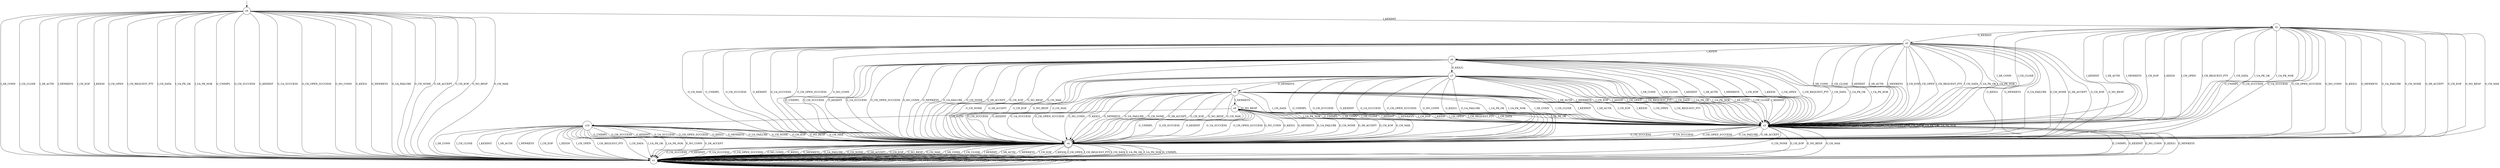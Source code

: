digraph g {

	s0 [shape="circle" label="s0"];
	s1 [shape="circle" label="s1"];
	s2 [shape="circle" label="s2"];
	s3 [shape="circle" label="s3"];
	s4 [shape="doublecircle" label="s4"];
	s5 [shape="circle" label="s5"];
	s6 [shape="circle" label="s6"];
	s7 [shape="circle" label="s7"];
	s8 [shape="circle" label="s8"];
	s9 [shape="circle" label="s9"];
	s10 [shape="circle" label="s10"];
	s0 -> s1 [label="I_SR_CONN"];
	s0 -> s1 [label="I_CH_CLOSE"];
	s0 -> s2 [label="I_KEXINIT"];
	s0 -> s1 [label="I_SR_AUTH"];
	s0 -> s1 [label="I_NEWKEYS"];
	s0 -> s1 [label="I_CH_EOF"];
	s0 -> s1 [label="I_KEX30"];
	s0 -> s1 [label="I_CH_OPEN"];
	s0 -> s1 [label="I_CH_REQUEST_PTY"];
	s0 -> s1 [label="I_CH_DATA"];
	s0 -> s1 [label="I_UA_PK_OK"];
	s0 -> s1 [label="I_UA_PK_NOK"];
	s0 -> s1 [label="O_UNIMPL"];
	s0 -> s1 [label="O_CH_SUCCESS"];
	s0 -> s1 [label="O_KEXINIT"];
	s0 -> s1 [label="O_UA_SUCCESS"];
	s0 -> s1 [label="O_CH_OPEN_SUCCESS"];
	s0 -> s1 [label="O_NO_CONN"];
	s0 -> s1 [label="O_KEX31"];
	s0 -> s1 [label="O_NEWKEYS"];
	s0 -> s1 [label="O_UA_FAILURE"];
	s0 -> s1 [label="O_CH_NONE"];
	s0 -> s1 [label="O_SR_ACCEPT"];
	s0 -> s1 [label="O_CH_EOF"];
	s0 -> s1 [label="O_NO_RESP"];
	s0 -> s1 [label="O_CH_MAX"];
	s1 -> s1 [label="I_SR_CONN"];
	s1 -> s1 [label="I_CH_CLOSE"];
	s1 -> s1 [label="I_KEXINIT"];
	s1 -> s1 [label="I_SR_AUTH"];
	s1 -> s1 [label="I_NEWKEYS"];
	s1 -> s1 [label="I_CH_EOF"];
	s1 -> s1 [label="I_KEX30"];
	s1 -> s1 [label="I_CH_OPEN"];
	s1 -> s1 [label="I_CH_REQUEST_PTY"];
	s1 -> s1 [label="I_CH_DATA"];
	s1 -> s1 [label="I_UA_PK_OK"];
	s1 -> s1 [label="I_UA_PK_NOK"];
	s1 -> s1 [label="O_UNIMPL"];
	s1 -> s1 [label="O_CH_SUCCESS"];
	s1 -> s1 [label="O_KEXINIT"];
	s1 -> s1 [label="O_UA_SUCCESS"];
	s1 -> s1 [label="O_CH_OPEN_SUCCESS"];
	s1 -> s1 [label="O_NO_CONN"];
	s1 -> s1 [label="O_KEX31"];
	s1 -> s1 [label="O_NEWKEYS"];
	s1 -> s1 [label="O_UA_FAILURE"];
	s1 -> s1 [label="O_CH_NONE"];
	s1 -> s1 [label="O_SR_ACCEPT"];
	s1 -> s1 [label="O_CH_EOF"];
	s1 -> s1 [label="O_NO_RESP"];
	s1 -> s1 [label="O_CH_MAX"];
	s2 -> s3 [label="I_SR_CONN"];
	s2 -> s3 [label="I_CH_CLOSE"];
	s2 -> s3 [label="I_KEXINIT"];
	s2 -> s3 [label="I_SR_AUTH"];
	s2 -> s3 [label="I_NEWKEYS"];
	s2 -> s3 [label="I_CH_EOF"];
	s2 -> s3 [label="I_KEX30"];
	s2 -> s3 [label="I_CH_OPEN"];
	s2 -> s3 [label="I_CH_REQUEST_PTY"];
	s2 -> s3 [label="I_CH_DATA"];
	s2 -> s3 [label="I_UA_PK_OK"];
	s2 -> s3 [label="I_UA_PK_NOK"];
	s2 -> s4 [label="O_UNIMPL"];
	s2 -> s4 [label="O_CH_SUCCESS"];
	s2 -> s5 [label="O_KEXINIT"];
	s2 -> s4 [label="O_UA_SUCCESS"];
	s2 -> s4 [label="O_CH_OPEN_SUCCESS"];
	s2 -> s4 [label="O_NO_CONN"];
	s2 -> s4 [label="O_KEX31"];
	s2 -> s4 [label="O_NEWKEYS"];
	s2 -> s4 [label="O_UA_FAILURE"];
	s2 -> s4 [label="O_CH_NONE"];
	s2 -> s4 [label="O_SR_ACCEPT"];
	s2 -> s4 [label="O_CH_EOF"];
	s2 -> s4 [label="O_NO_RESP"];
	s2 -> s4 [label="O_CH_MAX"];
	s3 -> s3 [label="I_SR_CONN"];
	s3 -> s3 [label="I_CH_CLOSE"];
	s3 -> s3 [label="I_KEXINIT"];
	s3 -> s3 [label="I_SR_AUTH"];
	s3 -> s3 [label="I_NEWKEYS"];
	s3 -> s3 [label="I_CH_EOF"];
	s3 -> s3 [label="I_KEX30"];
	s3 -> s3 [label="I_CH_OPEN"];
	s3 -> s3 [label="I_CH_REQUEST_PTY"];
	s3 -> s3 [label="I_CH_DATA"];
	s3 -> s3 [label="I_UA_PK_OK"];
	s3 -> s3 [label="I_UA_PK_NOK"];
	s3 -> s1 [label="O_UNIMPL"];
	s3 -> s4 [label="O_CH_SUCCESS"];
	s3 -> s1 [label="O_KEXINIT"];
	s3 -> s4 [label="O_UA_SUCCESS"];
	s3 -> s4 [label="O_CH_OPEN_SUCCESS"];
	s3 -> s1 [label="O_NO_CONN"];
	s3 -> s1 [label="O_KEX31"];
	s3 -> s1 [label="O_NEWKEYS"];
	s3 -> s4 [label="O_UA_FAILURE"];
	s3 -> s1 [label="O_CH_NONE"];
	s3 -> s4 [label="O_SR_ACCEPT"];
	s3 -> s1 [label="O_CH_EOF"];
	s3 -> s1 [label="O_NO_RESP"];
	s3 -> s1 [label="O_CH_MAX"];
	s4 -> s1 [label="I_SR_CONN"];
	s4 -> s1 [label="I_CH_CLOSE"];
	s4 -> s1 [label="I_KEXINIT"];
	s4 -> s1 [label="I_SR_AUTH"];
	s4 -> s1 [label="I_NEWKEYS"];
	s4 -> s1 [label="I_CH_EOF"];
	s4 -> s1 [label="I_KEX30"];
	s4 -> s1 [label="I_CH_OPEN"];
	s4 -> s1 [label="I_CH_REQUEST_PTY"];
	s4 -> s1 [label="I_CH_DATA"];
	s4 -> s1 [label="I_UA_PK_OK"];
	s4 -> s1 [label="I_UA_PK_NOK"];
	s4 -> s1 [label="O_UNIMPL"];
	s4 -> s1 [label="O_CH_SUCCESS"];
	s4 -> s1 [label="O_KEXINIT"];
	s4 -> s1 [label="O_UA_SUCCESS"];
	s4 -> s1 [label="O_CH_OPEN_SUCCESS"];
	s4 -> s1 [label="O_NO_CONN"];
	s4 -> s1 [label="O_KEX31"];
	s4 -> s1 [label="O_NEWKEYS"];
	s4 -> s1 [label="O_UA_FAILURE"];
	s4 -> s1 [label="O_CH_NONE"];
	s4 -> s1 [label="O_SR_ACCEPT"];
	s4 -> s1 [label="O_CH_EOF"];
	s4 -> s1 [label="O_NO_RESP"];
	s4 -> s1 [label="O_CH_MAX"];
	s5 -> s3 [label="I_SR_CONN"];
	s5 -> s3 [label="I_CH_CLOSE"];
	s5 -> s3 [label="I_KEXINIT"];
	s5 -> s3 [label="I_SR_AUTH"];
	s5 -> s3 [label="I_NEWKEYS"];
	s5 -> s3 [label="I_CH_EOF"];
	s5 -> s6 [label="I_KEX30"];
	s5 -> s3 [label="I_CH_OPEN"];
	s5 -> s3 [label="I_CH_REQUEST_PTY"];
	s5 -> s3 [label="I_CH_DATA"];
	s5 -> s3 [label="I_UA_PK_OK"];
	s5 -> s3 [label="I_UA_PK_NOK"];
	s5 -> s4 [label="O_UNIMPL"];
	s5 -> s4 [label="O_CH_SUCCESS"];
	s5 -> s4 [label="O_KEXINIT"];
	s5 -> s4 [label="O_UA_SUCCESS"];
	s5 -> s4 [label="O_CH_OPEN_SUCCESS"];
	s5 -> s4 [label="O_NO_CONN"];
	s5 -> s4 [label="O_KEX31"];
	s5 -> s4 [label="O_NEWKEYS"];
	s5 -> s4 [label="O_UA_FAILURE"];
	s5 -> s4 [label="O_CH_NONE"];
	s5 -> s4 [label="O_SR_ACCEPT"];
	s5 -> s4 [label="O_CH_EOF"];
	s5 -> s4 [label="O_NO_RESP"];
	s5 -> s4 [label="O_CH_MAX"];
	s6 -> s3 [label="I_SR_CONN"];
	s6 -> s3 [label="I_CH_CLOSE"];
	s6 -> s3 [label="I_KEXINIT"];
	s6 -> s3 [label="I_SR_AUTH"];
	s6 -> s3 [label="I_NEWKEYS"];
	s6 -> s3 [label="I_CH_EOF"];
	s6 -> s3 [label="I_KEX30"];
	s6 -> s3 [label="I_CH_OPEN"];
	s6 -> s3 [label="I_CH_REQUEST_PTY"];
	s6 -> s3 [label="I_CH_DATA"];
	s6 -> s3 [label="I_UA_PK_OK"];
	s6 -> s3 [label="I_UA_PK_NOK"];
	s6 -> s4 [label="O_UNIMPL"];
	s6 -> s4 [label="O_CH_SUCCESS"];
	s6 -> s4 [label="O_KEXINIT"];
	s6 -> s4 [label="O_UA_SUCCESS"];
	s6 -> s4 [label="O_CH_OPEN_SUCCESS"];
	s6 -> s4 [label="O_NO_CONN"];
	s6 -> s7 [label="O_KEX31"];
	s6 -> s4 [label="O_NEWKEYS"];
	s6 -> s4 [label="O_UA_FAILURE"];
	s6 -> s4 [label="O_CH_NONE"];
	s6 -> s4 [label="O_SR_ACCEPT"];
	s6 -> s4 [label="O_CH_EOF"];
	s6 -> s4 [label="O_NO_RESP"];
	s6 -> s4 [label="O_CH_MAX"];
	s7 -> s3 [label="I_SR_CONN"];
	s7 -> s3 [label="I_CH_CLOSE"];
	s7 -> s3 [label="I_KEXINIT"];
	s7 -> s3 [label="I_SR_AUTH"];
	s7 -> s3 [label="I_NEWKEYS"];
	s7 -> s3 [label="I_CH_EOF"];
	s7 -> s3 [label="I_KEX30"];
	s7 -> s3 [label="I_CH_OPEN"];
	s7 -> s3 [label="I_CH_REQUEST_PTY"];
	s7 -> s3 [label="I_CH_DATA"];
	s7 -> s3 [label="I_UA_PK_OK"];
	s7 -> s3 [label="I_UA_PK_NOK"];
	s7 -> s4 [label="O_UNIMPL"];
	s7 -> s4 [label="O_CH_SUCCESS"];
	s7 -> s4 [label="O_KEXINIT"];
	s7 -> s4 [label="O_UA_SUCCESS"];
	s7 -> s4 [label="O_CH_OPEN_SUCCESS"];
	s7 -> s4 [label="O_NO_CONN"];
	s7 -> s4 [label="O_KEX31"];
	s7 -> s8 [label="O_NEWKEYS"];
	s7 -> s4 [label="O_UA_FAILURE"];
	s7 -> s4 [label="O_CH_NONE"];
	s7 -> s4 [label="O_SR_ACCEPT"];
	s7 -> s4 [label="O_CH_EOF"];
	s7 -> s4 [label="O_NO_RESP"];
	s7 -> s4 [label="O_CH_MAX"];
	s8 -> s3 [label="I_SR_CONN"];
	s8 -> s3 [label="I_CH_CLOSE"];
	s8 -> s3 [label="I_KEXINIT"];
	s8 -> s3 [label="I_SR_AUTH"];
	s8 -> s9 [label="I_NEWKEYS"];
	s8 -> s3 [label="I_CH_EOF"];
	s8 -> s3 [label="I_KEX30"];
	s8 -> s3 [label="I_CH_OPEN"];
	s8 -> s3 [label="I_CH_REQUEST_PTY"];
	s8 -> s3 [label="I_CH_DATA"];
	s8 -> s3 [label="I_UA_PK_OK"];
	s8 -> s3 [label="I_UA_PK_NOK"];
	s8 -> s4 [label="O_UNIMPL"];
	s8 -> s4 [label="O_CH_SUCCESS"];
	s8 -> s4 [label="O_KEXINIT"];
	s8 -> s4 [label="O_UA_SUCCESS"];
	s8 -> s4 [label="O_CH_OPEN_SUCCESS"];
	s8 -> s4 [label="O_NO_CONN"];
	s8 -> s4 [label="O_KEX31"];
	s8 -> s4 [label="O_NEWKEYS"];
	s8 -> s4 [label="O_UA_FAILURE"];
	s8 -> s4 [label="O_CH_NONE"];
	s8 -> s4 [label="O_SR_ACCEPT"];
	s8 -> s4 [label="O_CH_EOF"];
	s8 -> s4 [label="O_NO_RESP"];
	s8 -> s4 [label="O_CH_MAX"];
	s9 -> s3 [label="I_SR_CONN"];
	s9 -> s3 [label="I_CH_CLOSE"];
	s9 -> s3 [label="I_KEXINIT"];
	s9 -> s10 [label="I_SR_AUTH"];
	s9 -> s3 [label="I_NEWKEYS"];
	s9 -> s3 [label="I_CH_EOF"];
	s9 -> s3 [label="I_KEX30"];
	s9 -> s3 [label="I_CH_OPEN"];
	s9 -> s3 [label="I_CH_REQUEST_PTY"];
	s9 -> s3 [label="I_CH_DATA"];
	s9 -> s3 [label="I_UA_PK_OK"];
	s9 -> s3 [label="I_UA_PK_NOK"];
	s9 -> s4 [label="O_UNIMPL"];
	s9 -> s4 [label="O_CH_SUCCESS"];
	s9 -> s4 [label="O_KEXINIT"];
	s9 -> s4 [label="O_UA_SUCCESS"];
	s9 -> s4 [label="O_CH_OPEN_SUCCESS"];
	s9 -> s4 [label="O_NO_CONN"];
	s9 -> s4 [label="O_KEX31"];
	s9 -> s4 [label="O_NEWKEYS"];
	s9 -> s4 [label="O_UA_FAILURE"];
	s9 -> s4 [label="O_CH_NONE"];
	s9 -> s4 [label="O_SR_ACCEPT"];
	s9 -> s4 [label="O_CH_EOF"];
	s9 -> s9 [label="O_NO_RESP"];
	s9 -> s4 [label="O_CH_MAX"];
	s10 -> s1 [label="I_SR_CONN"];
	s10 -> s1 [label="I_CH_CLOSE"];
	s10 -> s1 [label="I_KEXINIT"];
	s10 -> s1 [label="I_SR_AUTH"];
	s10 -> s1 [label="I_NEWKEYS"];
	s10 -> s1 [label="I_CH_EOF"];
	s10 -> s1 [label="I_KEX30"];
	s10 -> s1 [label="I_CH_OPEN"];
	s10 -> s1 [label="I_CH_REQUEST_PTY"];
	s10 -> s1 [label="I_CH_DATA"];
	s10 -> s1 [label="I_UA_PK_OK"];
	s10 -> s1 [label="I_UA_PK_NOK"];
	s10 -> s4 [label="O_UNIMPL"];
	s10 -> s4 [label="O_CH_SUCCESS"];
	s10 -> s4 [label="O_KEXINIT"];
	s10 -> s4 [label="O_UA_SUCCESS"];
	s10 -> s4 [label="O_CH_OPEN_SUCCESS"];
	s10 -> s1 [label="O_NO_CONN"];
	s10 -> s4 [label="O_KEX31"];
	s10 -> s4 [label="O_NEWKEYS"];
	s10 -> s4 [label="O_UA_FAILURE"];
	s10 -> s4 [label="O_CH_NONE"];
	s10 -> s1 [label="O_SR_ACCEPT"];
	s10 -> s4 [label="O_CH_EOF"];
	s10 -> s4 [label="O_NO_RESP"];
	s10 -> s4 [label="O_CH_MAX"];

__start0 [label="" shape="none" width="0" height="0"];
__start0 -> s0;

}

